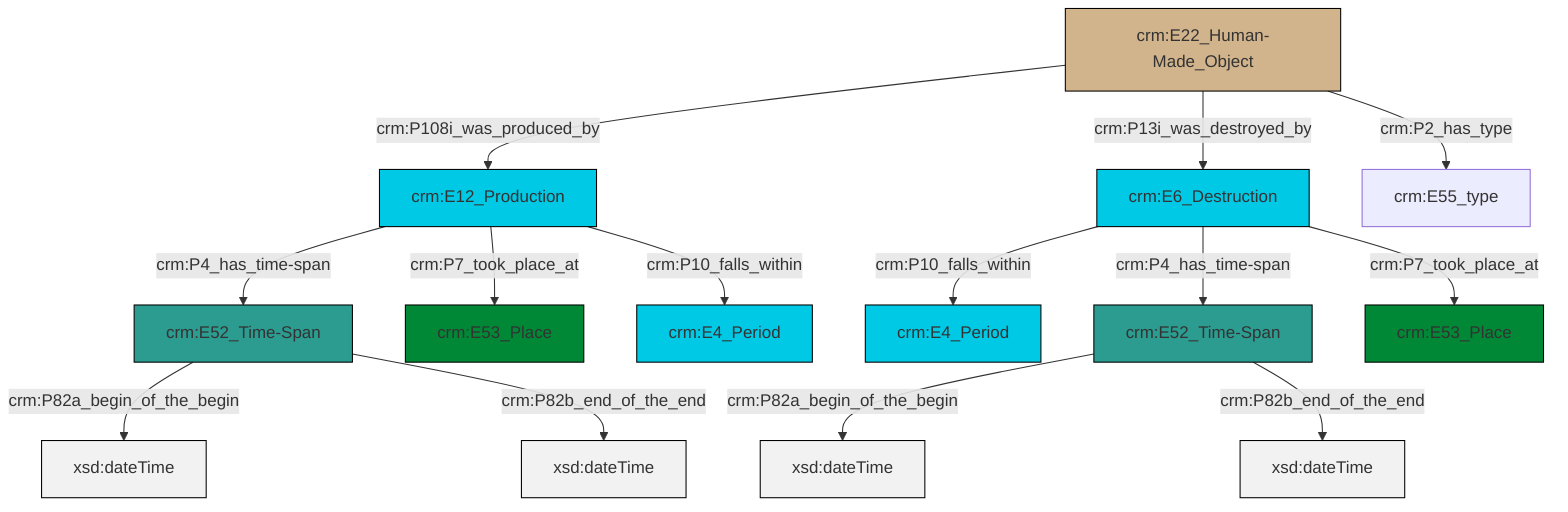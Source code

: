 graph TD
classDef Literal fill:#f2f2f2,stroke:#000000;
classDef CRM_Entity fill:#FFFFFF,stroke:#000000;
classDef Temporal_Entity fill:#00C9E6, stroke:#000000;
classDef Type fill:#E18312, stroke:#000000;
classDef Time-Span fill:#2C9C91, stroke:#000000;
classDef Appellation fill:#FFEB7F, stroke:#000000;
classDef Place fill:#008836, stroke:#000000;
classDef Persistent_Item fill:#B266B2, stroke:#000000;
classDef Conceptual_Object fill:#FFD700, stroke:#000000;
classDef Physical_Thing fill:#D2B48C, stroke:#000000;
classDef Actor fill:#f58aad, stroke:#000000;
classDef PC_Classes fill:#4ce600, stroke:#000000;
classDef Multi fill:#cccccc,stroke:#000000;

0["crm:E52_Time-Span"]:::Time-Span -->|crm:P82a_begin_of_the_begin| 1[xsd:dateTime]:::Literal
4["crm:E12_Production"]:::Temporal_Entity -->|crm:P10_falls_within| 5["crm:E4_Period"]:::Temporal_Entity
6["crm:E6_Destruction"]:::Temporal_Entity -->|crm:P4_has_time-span| 0["crm:E52_Time-Span"]:::Time-Span
6["crm:E6_Destruction"]:::Temporal_Entity -->|crm:P10_falls_within| 7["crm:E4_Period"]:::Temporal_Entity
8["crm:E52_Time-Span"]:::Time-Span -->|crm:P82a_begin_of_the_begin| 9[xsd:dateTime]:::Literal
11["crm:E22_Human-Made_Object"]:::Physical_Thing -->|crm:P2_has_type| 12["crm:E55_type"]:::Default
0["crm:E52_Time-Span"]:::Time-Span -->|crm:P82b_end_of_the_end| 14[xsd:dateTime]:::Literal
11["crm:E22_Human-Made_Object"]:::Physical_Thing -->|crm:P108i_was_produced_by| 4["crm:E12_Production"]:::Temporal_Entity
11["crm:E22_Human-Made_Object"]:::Physical_Thing -->|crm:P13i_was_destroyed_by| 6["crm:E6_Destruction"]:::Temporal_Entity
4["crm:E12_Production"]:::Temporal_Entity -->|crm:P7_took_place_at| 2["crm:E53_Place"]:::Place
4["crm:E12_Production"]:::Temporal_Entity -->|crm:P4_has_time-span| 8["crm:E52_Time-Span"]:::Time-Span
6["crm:E6_Destruction"]:::Temporal_Entity -->|crm:P7_took_place_at| 16["crm:E53_Place"]:::Place
8["crm:E52_Time-Span"]:::Time-Span -->|crm:P82b_end_of_the_end| 21[xsd:dateTime]:::Literal